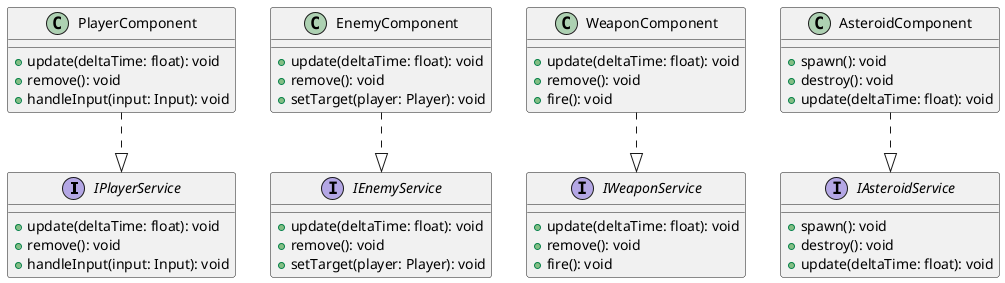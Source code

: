 @startuml
interface IPlayerService {
  + update(deltaTime: float): void
  + remove(): void
  + handleInput(input: Input): void
}

interface IEnemyService {
  + update(deltaTime: float): void
  + remove(): void
  + setTarget(player: Player): void
}

interface IWeaponService {
  + update(deltaTime: float): void
  + remove(): void
  + fire(): void
}

interface IAsteroidService {
  + spawn(): void
  + destroy(): void
  + update(deltaTime: float): void
}

class PlayerComponent {

  + update(deltaTime: float): void
  + remove(): void
  + handleInput(input: Input): void
}

class EnemyComponent {

  + update(deltaTime: float): void
  + remove(): void
  + setTarget(player: Player): void
}

class WeaponComponent {

  + update(deltaTime: float): void
  + remove(): void
  + fire(): void
}

class AsteroidComponent {

  + spawn(): void
  + destroy(): void
  + update(deltaTime: float): void
}



PlayerComponent ..|> IPlayerService
EnemyComponent ..|> IEnemyService
WeaponComponent ..|> IWeaponService
AsteroidComponent ..|> IAsteroidService
@enduml